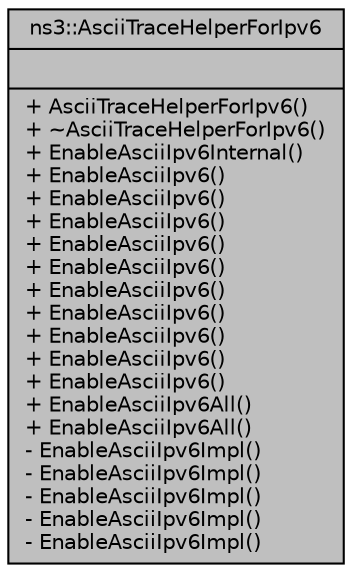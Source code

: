 digraph "ns3::AsciiTraceHelperForIpv6"
{
  edge [fontname="Helvetica",fontsize="10",labelfontname="Helvetica",labelfontsize="10"];
  node [fontname="Helvetica",fontsize="10",shape=record];
  Node1 [label="{ns3::AsciiTraceHelperForIpv6\n||+ AsciiTraceHelperForIpv6()\l+ ~AsciiTraceHelperForIpv6()\l+ EnableAsciiIpv6Internal()\l+ EnableAsciiIpv6()\l+ EnableAsciiIpv6()\l+ EnableAsciiIpv6()\l+ EnableAsciiIpv6()\l+ EnableAsciiIpv6()\l+ EnableAsciiIpv6()\l+ EnableAsciiIpv6()\l+ EnableAsciiIpv6()\l+ EnableAsciiIpv6()\l+ EnableAsciiIpv6()\l+ EnableAsciiIpv6All()\l+ EnableAsciiIpv6All()\l- EnableAsciiIpv6Impl()\l- EnableAsciiIpv6Impl()\l- EnableAsciiIpv6Impl()\l- EnableAsciiIpv6Impl()\l- EnableAsciiIpv6Impl()\l}",height=0.2,width=0.4,color="black", fillcolor="grey75", style="filled", fontcolor="black"];
}
